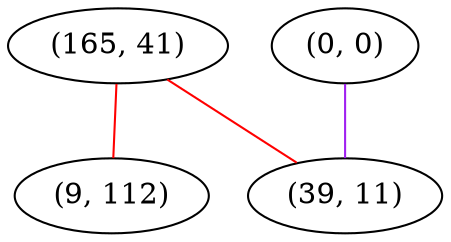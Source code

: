 graph "" {
"(165, 41)";
"(9, 112)";
"(0, 0)";
"(39, 11)";
"(165, 41)" -- "(39, 11)"  [color=red, key=0, weight=1];
"(165, 41)" -- "(9, 112)"  [color=red, key=0, weight=1];
"(0, 0)" -- "(39, 11)"  [color=purple, key=0, weight=4];
}
